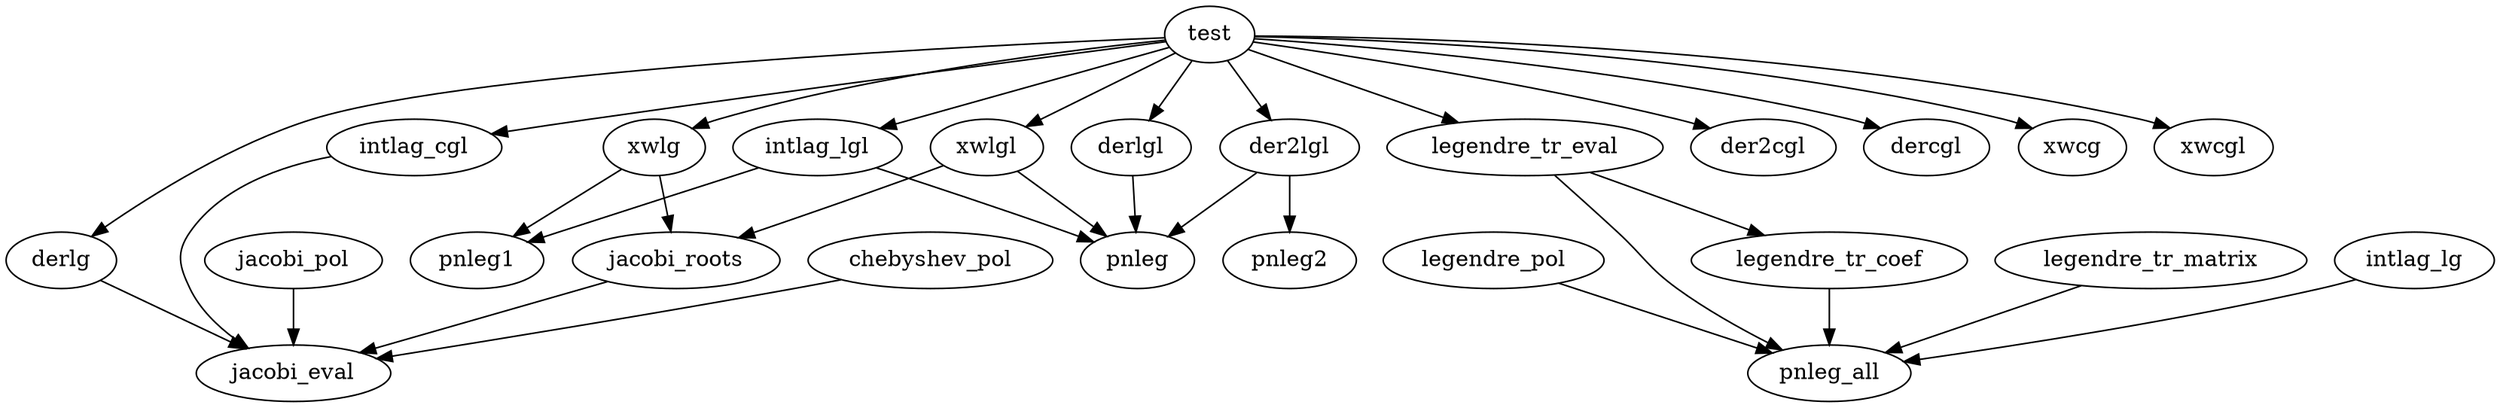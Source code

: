 /* Created by mdot for Matlab */
digraph m2html {
  chebyshev_pol -> jacobi_eval;
  der2lgl -> pnleg;
  der2lgl -> pnleg2;
  derlg -> jacobi_eval;
  derlgl -> pnleg;
  intlag_cgl -> jacobi_eval;
  intlag_lg -> pnleg_all;
  intlag_lgl -> pnleg;
  intlag_lgl -> pnleg1;
  jacobi_pol -> jacobi_eval;
  jacobi_roots -> jacobi_eval;
  legendre_pol -> pnleg_all;
  legendre_tr_coef -> pnleg_all;
  legendre_tr_eval -> legendre_tr_coef;
  legendre_tr_eval -> pnleg_all;
  legendre_tr_matrix -> pnleg_all;
  test -> der2cgl;
  test -> der2lgl;
  test -> dercgl;
  test -> derlg;
  test -> derlgl;
  test -> intlag_cgl;
  test -> intlag_lgl;
  test -> legendre_tr_eval;
  test -> xwcg;
  test -> xwcgl;
  test -> xwlg;
  test -> xwlgl;
  xwlg -> jacobi_roots;
  xwlg -> pnleg1;
  xwlgl -> jacobi_roots;
  xwlgl -> pnleg;

  chebyshev_pol [URL="chebyshev_pol.html"];
  der2cgl [URL="der2cgl.html"];
  der2lgl [URL="der2lgl.html"];
  dercgl [URL="dercgl.html"];
  derlg [URL="derlg.html"];
  derlgl [URL="derlgl.html"];
  intlag_cgl [URL="intlag_cgl.html"];
  intlag_lg [URL="intlag_lg.html"];
  intlag_lgl [URL="intlag_lgl.html"];
  jacobi_eval [URL="jacobi_eval.html"];
  jacobi_pol [URL="jacobi_pol.html"];
  jacobi_roots [URL="jacobi_roots.html"];
  legendre_pol [URL="legendre_pol.html"];
  legendre_tr_coef [URL="legendre_tr_coef.html"];
  legendre_tr_eval [URL="legendre_tr_eval.html"];
  legendre_tr_matrix [URL="legendre_tr_matrix.html"];
  pnleg [URL="pnleg.html"];
  pnleg1 [URL="pnleg1.html"];
  pnleg2 [URL="pnleg2.html"];
  pnleg_all [URL="pnleg_all.html"];
  test [URL="test.html"];
  xwcg [URL="xwcg.html"];
  xwcgl [URL="xwcgl.html"];
  xwlg [URL="xwlg.html"];
  xwlgl [URL="xwlgl.html"];
}
